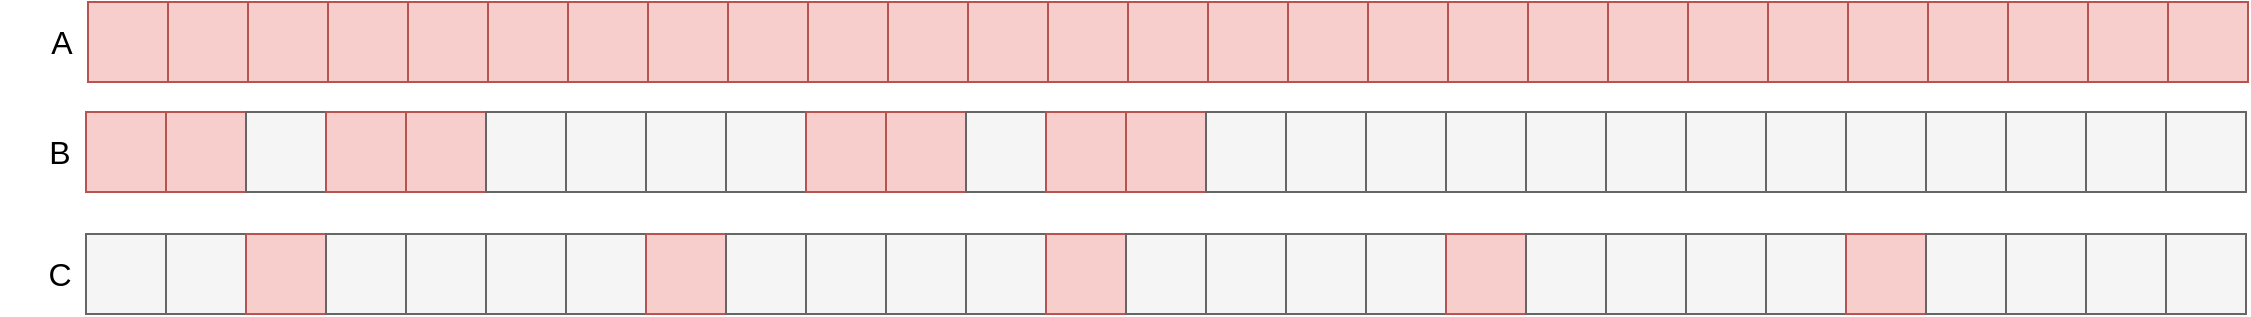 <mxfile version="20.3.7" type="device"><diagram id="hB45ELTEsidGIPMGBpWh" name="Page-1"><mxGraphModel dx="2066" dy="1129" grid="1" gridSize="10" guides="1" tooltips="1" connect="1" arrows="1" fold="1" page="1" pageScale="1" pageWidth="1169" pageHeight="827" math="0" shadow="0"><root><mxCell id="0"/><mxCell id="1" parent="0"/><mxCell id="6-0hSGk9Hx_-3tuUZx68-44" value="" style="whiteSpace=wrap;html=1;aspect=fixed;fontSize=16;fillColor=#f8cecc;strokeColor=#b85450;" vertex="1" parent="1"><mxGeometry x="44" y="75" width="40" height="40" as="geometry"/></mxCell><mxCell id="6-0hSGk9Hx_-3tuUZx68-45" value="" style="whiteSpace=wrap;html=1;aspect=fixed;fontSize=16;fillColor=#f8cecc;strokeColor=#b85450;" vertex="1" parent="1"><mxGeometry x="84" y="75" width="40" height="40" as="geometry"/></mxCell><mxCell id="6-0hSGk9Hx_-3tuUZx68-46" value="" style="whiteSpace=wrap;html=1;aspect=fixed;fontSize=16;fillColor=#f8cecc;strokeColor=#b85450;" vertex="1" parent="1"><mxGeometry x="124" y="75" width="40" height="40" as="geometry"/></mxCell><mxCell id="6-0hSGk9Hx_-3tuUZx68-47" value="" style="whiteSpace=wrap;html=1;aspect=fixed;fontSize=16;fillColor=#f8cecc;strokeColor=#b85450;" vertex="1" parent="1"><mxGeometry x="164" y="75" width="40" height="40" as="geometry"/></mxCell><mxCell id="6-0hSGk9Hx_-3tuUZx68-48" value="" style="whiteSpace=wrap;html=1;aspect=fixed;fontSize=16;fillColor=#f8cecc;strokeColor=#b85450;" vertex="1" parent="1"><mxGeometry x="204" y="75" width="40" height="40" as="geometry"/></mxCell><mxCell id="6-0hSGk9Hx_-3tuUZx68-49" value="" style="whiteSpace=wrap;html=1;aspect=fixed;fontSize=16;fillColor=#f8cecc;strokeColor=#b85450;" vertex="1" parent="1"><mxGeometry x="244" y="75" width="40" height="40" as="geometry"/></mxCell><mxCell id="6-0hSGk9Hx_-3tuUZx68-56" value="A" style="text;html=1;strokeColor=none;fillColor=none;align=center;verticalAlign=middle;whiteSpace=wrap;rounded=0;fontSize=16;" vertex="1" parent="1"><mxGeometry x="1" y="80" width="60" height="30" as="geometry"/></mxCell><mxCell id="6-0hSGk9Hx_-3tuUZx68-65" value="" style="whiteSpace=wrap;html=1;aspect=fixed;fontSize=16;fillColor=#f8cecc;strokeColor=#b85450;" vertex="1" parent="1"><mxGeometry x="284" y="75" width="40" height="40" as="geometry"/></mxCell><mxCell id="6-0hSGk9Hx_-3tuUZx68-66" value="" style="whiteSpace=wrap;html=1;aspect=fixed;fontSize=16;fillColor=#f8cecc;strokeColor=#b85450;" vertex="1" parent="1"><mxGeometry x="324" y="75" width="40" height="40" as="geometry"/></mxCell><mxCell id="6-0hSGk9Hx_-3tuUZx68-67" value="" style="whiteSpace=wrap;html=1;aspect=fixed;fontSize=16;fillColor=#f8cecc;strokeColor=#b85450;" vertex="1" parent="1"><mxGeometry x="364" y="75" width="40" height="40" as="geometry"/></mxCell><mxCell id="6-0hSGk9Hx_-3tuUZx68-68" value="" style="whiteSpace=wrap;html=1;aspect=fixed;fontSize=16;fillColor=#f8cecc;strokeColor=#b85450;" vertex="1" parent="1"><mxGeometry x="404" y="75" width="40" height="40" as="geometry"/></mxCell><mxCell id="6-0hSGk9Hx_-3tuUZx68-69" value="" style="whiteSpace=wrap;html=1;aspect=fixed;fontSize=16;fillColor=#f8cecc;strokeColor=#b85450;" vertex="1" parent="1"><mxGeometry x="444" y="75" width="40" height="40" as="geometry"/></mxCell><mxCell id="6-0hSGk9Hx_-3tuUZx68-70" value="" style="whiteSpace=wrap;html=1;aspect=fixed;fontSize=16;fillColor=#f8cecc;strokeColor=#b85450;" vertex="1" parent="1"><mxGeometry x="484" y="75" width="40" height="40" as="geometry"/></mxCell><mxCell id="6-0hSGk9Hx_-3tuUZx68-71" value="" style="whiteSpace=wrap;html=1;aspect=fixed;fontSize=16;fillColor=#f8cecc;strokeColor=#b85450;" vertex="1" parent="1"><mxGeometry x="524" y="75" width="40" height="40" as="geometry"/></mxCell><mxCell id="6-0hSGk9Hx_-3tuUZx68-72" value="" style="whiteSpace=wrap;html=1;aspect=fixed;fontSize=16;fillColor=#f8cecc;strokeColor=#b85450;" vertex="1" parent="1"><mxGeometry x="564" y="75" width="40" height="40" as="geometry"/></mxCell><mxCell id="6-0hSGk9Hx_-3tuUZx68-73" value="" style="whiteSpace=wrap;html=1;aspect=fixed;fontSize=16;fillColor=#f8cecc;strokeColor=#b85450;" vertex="1" parent="1"><mxGeometry x="604" y="75" width="40" height="40" as="geometry"/></mxCell><mxCell id="6-0hSGk9Hx_-3tuUZx68-74" value="" style="whiteSpace=wrap;html=1;aspect=fixed;fontSize=16;fillColor=#f8cecc;strokeColor=#b85450;" vertex="1" parent="1"><mxGeometry x="644" y="75" width="40" height="40" as="geometry"/></mxCell><mxCell id="6-0hSGk9Hx_-3tuUZx68-75" value="" style="whiteSpace=wrap;html=1;aspect=fixed;fontSize=16;fillColor=#f8cecc;strokeColor=#b85450;" vertex="1" parent="1"><mxGeometry x="684" y="75" width="40" height="40" as="geometry"/></mxCell><mxCell id="6-0hSGk9Hx_-3tuUZx68-76" value="" style="whiteSpace=wrap;html=1;aspect=fixed;fontSize=16;fillColor=#f8cecc;strokeColor=#b85450;" vertex="1" parent="1"><mxGeometry x="724" y="75" width="40" height="40" as="geometry"/></mxCell><mxCell id="6-0hSGk9Hx_-3tuUZx68-77" value="" style="whiteSpace=wrap;html=1;aspect=fixed;fontSize=16;fillColor=#f8cecc;strokeColor=#b85450;" vertex="1" parent="1"><mxGeometry x="764" y="75" width="40" height="40" as="geometry"/></mxCell><mxCell id="6-0hSGk9Hx_-3tuUZx68-78" value="" style="whiteSpace=wrap;html=1;aspect=fixed;fontSize=16;fillColor=#f8cecc;strokeColor=#b85450;" vertex="1" parent="1"><mxGeometry x="804" y="75" width="40" height="40" as="geometry"/></mxCell><mxCell id="6-0hSGk9Hx_-3tuUZx68-79" value="" style="whiteSpace=wrap;html=1;aspect=fixed;fontSize=16;fillColor=#f8cecc;strokeColor=#b85450;" vertex="1" parent="1"><mxGeometry x="844" y="75" width="40" height="40" as="geometry"/></mxCell><mxCell id="6-0hSGk9Hx_-3tuUZx68-80" value="" style="whiteSpace=wrap;html=1;aspect=fixed;fontSize=16;fillColor=#f8cecc;strokeColor=#b85450;" vertex="1" parent="1"><mxGeometry x="884" y="75" width="40" height="40" as="geometry"/></mxCell><mxCell id="6-0hSGk9Hx_-3tuUZx68-81" value="" style="whiteSpace=wrap;html=1;aspect=fixed;fontSize=16;fillColor=#f8cecc;strokeColor=#b85450;" vertex="1" parent="1"><mxGeometry x="924" y="75" width="40" height="40" as="geometry"/></mxCell><mxCell id="6-0hSGk9Hx_-3tuUZx68-82" value="" style="whiteSpace=wrap;html=1;aspect=fixed;fontSize=16;fillColor=#f8cecc;strokeColor=#b85450;" vertex="1" parent="1"><mxGeometry x="964" y="75" width="40" height="40" as="geometry"/></mxCell><mxCell id="6-0hSGk9Hx_-3tuUZx68-83" value="" style="whiteSpace=wrap;html=1;aspect=fixed;fontSize=16;fillColor=#f8cecc;strokeColor=#b85450;" vertex="1" parent="1"><mxGeometry x="1004" y="75" width="40" height="40" as="geometry"/></mxCell><mxCell id="6-0hSGk9Hx_-3tuUZx68-84" value="" style="whiteSpace=wrap;html=1;aspect=fixed;fontSize=16;fillColor=#f8cecc;strokeColor=#b85450;" vertex="1" parent="1"><mxGeometry x="1044" y="75" width="40" height="40" as="geometry"/></mxCell><mxCell id="6-0hSGk9Hx_-3tuUZx68-85" value="" style="whiteSpace=wrap;html=1;aspect=fixed;fontSize=16;fillColor=#f8cecc;strokeColor=#b85450;" vertex="1" parent="1"><mxGeometry x="1084" y="75" width="40" height="40" as="geometry"/></mxCell><mxCell id="6-0hSGk9Hx_-3tuUZx68-86" value="" style="whiteSpace=wrap;html=1;aspect=fixed;fontSize=16;fillColor=#f8cecc;strokeColor=#b85450;" vertex="1" parent="1"><mxGeometry x="43" y="130" width="40" height="40" as="geometry"/></mxCell><mxCell id="6-0hSGk9Hx_-3tuUZx68-87" value="" style="whiteSpace=wrap;html=1;aspect=fixed;fontSize=16;fillColor=#f8cecc;strokeColor=#b85450;" vertex="1" parent="1"><mxGeometry x="83" y="130" width="40" height="40" as="geometry"/></mxCell><mxCell id="6-0hSGk9Hx_-3tuUZx68-88" value="" style="whiteSpace=wrap;html=1;aspect=fixed;fontSize=16;fillColor=#f5f5f5;strokeColor=#666666;fontColor=#333333;" vertex="1" parent="1"><mxGeometry x="123" y="130" width="40" height="40" as="geometry"/></mxCell><mxCell id="6-0hSGk9Hx_-3tuUZx68-89" value="" style="whiteSpace=wrap;html=1;aspect=fixed;fontSize=16;fillColor=#f8cecc;strokeColor=#b85450;" vertex="1" parent="1"><mxGeometry x="163" y="130" width="40" height="40" as="geometry"/></mxCell><mxCell id="6-0hSGk9Hx_-3tuUZx68-90" value="" style="whiteSpace=wrap;html=1;aspect=fixed;fontSize=16;fillColor=#f8cecc;strokeColor=#b85450;" vertex="1" parent="1"><mxGeometry x="203" y="130" width="40" height="40" as="geometry"/></mxCell><mxCell id="6-0hSGk9Hx_-3tuUZx68-91" value="" style="whiteSpace=wrap;html=1;aspect=fixed;fontSize=16;fillColor=#f5f5f5;fontColor=#333333;strokeColor=#666666;" vertex="1" parent="1"><mxGeometry x="243" y="130" width="40" height="40" as="geometry"/></mxCell><mxCell id="6-0hSGk9Hx_-3tuUZx68-92" value="B" style="text;html=1;strokeColor=none;fillColor=none;align=center;verticalAlign=middle;whiteSpace=wrap;rounded=0;fontSize=16;" vertex="1" parent="1"><mxGeometry y="135" width="60" height="30" as="geometry"/></mxCell><mxCell id="6-0hSGk9Hx_-3tuUZx68-93" value="" style="whiteSpace=wrap;html=1;aspect=fixed;fontSize=16;fillColor=#f5f5f5;strokeColor=#666666;fontColor=#333333;" vertex="1" parent="1"><mxGeometry x="283" y="130" width="40" height="40" as="geometry"/></mxCell><mxCell id="6-0hSGk9Hx_-3tuUZx68-94" value="" style="whiteSpace=wrap;html=1;aspect=fixed;fontSize=16;fillColor=#f5f5f5;strokeColor=#666666;fontColor=#333333;" vertex="1" parent="1"><mxGeometry x="323" y="130" width="40" height="40" as="geometry"/></mxCell><mxCell id="6-0hSGk9Hx_-3tuUZx68-95" value="" style="whiteSpace=wrap;html=1;aspect=fixed;fontSize=16;fillColor=#f5f5f5;fontColor=#333333;strokeColor=#666666;" vertex="1" parent="1"><mxGeometry x="363" y="130" width="40" height="40" as="geometry"/></mxCell><mxCell id="6-0hSGk9Hx_-3tuUZx68-96" value="" style="whiteSpace=wrap;html=1;aspect=fixed;fontSize=16;fillColor=#f8cecc;strokeColor=#b85450;" vertex="1" parent="1"><mxGeometry x="403" y="130" width="40" height="40" as="geometry"/></mxCell><mxCell id="6-0hSGk9Hx_-3tuUZx68-97" value="" style="whiteSpace=wrap;html=1;aspect=fixed;fontSize=16;fillColor=#f8cecc;strokeColor=#b85450;" vertex="1" parent="1"><mxGeometry x="443" y="130" width="40" height="40" as="geometry"/></mxCell><mxCell id="6-0hSGk9Hx_-3tuUZx68-98" value="" style="whiteSpace=wrap;html=1;aspect=fixed;fontSize=16;fillColor=#f5f5f5;strokeColor=#666666;fontColor=#333333;" vertex="1" parent="1"><mxGeometry x="483" y="130" width="40" height="40" as="geometry"/></mxCell><mxCell id="6-0hSGk9Hx_-3tuUZx68-99" value="" style="whiteSpace=wrap;html=1;aspect=fixed;fontSize=16;fillColor=#f8cecc;strokeColor=#b85450;" vertex="1" parent="1"><mxGeometry x="523" y="130" width="40" height="40" as="geometry"/></mxCell><mxCell id="6-0hSGk9Hx_-3tuUZx68-100" value="" style="whiteSpace=wrap;html=1;aspect=fixed;fontSize=16;fillColor=#f8cecc;strokeColor=#b85450;" vertex="1" parent="1"><mxGeometry x="563" y="130" width="40" height="40" as="geometry"/></mxCell><mxCell id="6-0hSGk9Hx_-3tuUZx68-101" value="" style="whiteSpace=wrap;html=1;aspect=fixed;fontSize=16;fillColor=#f5f5f5;strokeColor=#666666;fontColor=#333333;" vertex="1" parent="1"><mxGeometry x="603" y="130" width="40" height="40" as="geometry"/></mxCell><mxCell id="6-0hSGk9Hx_-3tuUZx68-102" value="" style="whiteSpace=wrap;html=1;aspect=fixed;fontSize=16;fillColor=#f5f5f5;strokeColor=#666666;fontColor=#333333;" vertex="1" parent="1"><mxGeometry x="643" y="130" width="40" height="40" as="geometry"/></mxCell><mxCell id="6-0hSGk9Hx_-3tuUZx68-103" value="" style="whiteSpace=wrap;html=1;aspect=fixed;fontSize=16;fillColor=#f5f5f5;strokeColor=#666666;fontColor=#333333;" vertex="1" parent="1"><mxGeometry x="683" y="130" width="40" height="40" as="geometry"/></mxCell><mxCell id="6-0hSGk9Hx_-3tuUZx68-104" value="" style="whiteSpace=wrap;html=1;aspect=fixed;fontSize=16;fillColor=#f5f5f5;strokeColor=#666666;fontColor=#333333;" vertex="1" parent="1"><mxGeometry x="723" y="130" width="40" height="40" as="geometry"/></mxCell><mxCell id="6-0hSGk9Hx_-3tuUZx68-105" value="" style="whiteSpace=wrap;html=1;aspect=fixed;fontSize=16;fillColor=#f5f5f5;strokeColor=#666666;fontColor=#333333;" vertex="1" parent="1"><mxGeometry x="763" y="130" width="40" height="40" as="geometry"/></mxCell><mxCell id="6-0hSGk9Hx_-3tuUZx68-106" value="" style="whiteSpace=wrap;html=1;aspect=fixed;fontSize=16;fillColor=#f5f5f5;strokeColor=#666666;fontColor=#333333;" vertex="1" parent="1"><mxGeometry x="803" y="130" width="40" height="40" as="geometry"/></mxCell><mxCell id="6-0hSGk9Hx_-3tuUZx68-107" value="" style="whiteSpace=wrap;html=1;aspect=fixed;fontSize=16;fillColor=#f5f5f5;strokeColor=#666666;fontColor=#333333;" vertex="1" parent="1"><mxGeometry x="843" y="130" width="40" height="40" as="geometry"/></mxCell><mxCell id="6-0hSGk9Hx_-3tuUZx68-108" value="" style="whiteSpace=wrap;html=1;aspect=fixed;fontSize=16;fillColor=#f5f5f5;strokeColor=#666666;fontColor=#333333;" vertex="1" parent="1"><mxGeometry x="883" y="130" width="40" height="40" as="geometry"/></mxCell><mxCell id="6-0hSGk9Hx_-3tuUZx68-109" value="" style="whiteSpace=wrap;html=1;aspect=fixed;fontSize=16;fillColor=#f5f5f5;strokeColor=#666666;fontColor=#333333;" vertex="1" parent="1"><mxGeometry x="923" y="130" width="40" height="40" as="geometry"/></mxCell><mxCell id="6-0hSGk9Hx_-3tuUZx68-110" value="" style="whiteSpace=wrap;html=1;aspect=fixed;fontSize=16;fillColor=#f5f5f5;strokeColor=#666666;fontColor=#333333;" vertex="1" parent="1"><mxGeometry x="963" y="130" width="40" height="40" as="geometry"/></mxCell><mxCell id="6-0hSGk9Hx_-3tuUZx68-111" value="" style="whiteSpace=wrap;html=1;aspect=fixed;fontSize=16;fillColor=#f5f5f5;strokeColor=#666666;fontColor=#333333;" vertex="1" parent="1"><mxGeometry x="1003" y="130" width="40" height="40" as="geometry"/></mxCell><mxCell id="6-0hSGk9Hx_-3tuUZx68-112" value="" style="whiteSpace=wrap;html=1;aspect=fixed;fontSize=16;fillColor=#f5f5f5;strokeColor=#666666;fontColor=#333333;" vertex="1" parent="1"><mxGeometry x="1043" y="130" width="40" height="40" as="geometry"/></mxCell><mxCell id="6-0hSGk9Hx_-3tuUZx68-113" value="" style="whiteSpace=wrap;html=1;aspect=fixed;fontSize=16;fillColor=#f5f5f5;strokeColor=#666666;fontColor=#333333;" vertex="1" parent="1"><mxGeometry x="1083" y="130" width="40" height="40" as="geometry"/></mxCell><mxCell id="6-0hSGk9Hx_-3tuUZx68-114" value="" style="whiteSpace=wrap;html=1;aspect=fixed;fontSize=16;fillColor=#f5f5f5;strokeColor=#666666;fontColor=#333333;" vertex="1" parent="1"><mxGeometry x="43" y="191" width="40" height="40" as="geometry"/></mxCell><mxCell id="6-0hSGk9Hx_-3tuUZx68-115" value="" style="whiteSpace=wrap;html=1;aspect=fixed;fontSize=16;fillColor=#f5f5f5;strokeColor=#666666;fontColor=#333333;" vertex="1" parent="1"><mxGeometry x="83" y="191" width="40" height="40" as="geometry"/></mxCell><mxCell id="6-0hSGk9Hx_-3tuUZx68-116" value="" style="whiteSpace=wrap;html=1;aspect=fixed;fontSize=16;fillColor=#f8cecc;strokeColor=#b85450;" vertex="1" parent="1"><mxGeometry x="123" y="191" width="40" height="40" as="geometry"/></mxCell><mxCell id="6-0hSGk9Hx_-3tuUZx68-117" value="" style="whiteSpace=wrap;html=1;aspect=fixed;fontSize=16;fillColor=#f5f5f5;strokeColor=#666666;fontColor=#333333;" vertex="1" parent="1"><mxGeometry x="163" y="191" width="40" height="40" as="geometry"/></mxCell><mxCell id="6-0hSGk9Hx_-3tuUZx68-118" value="" style="whiteSpace=wrap;html=1;aspect=fixed;fontSize=16;fillColor=#f5f5f5;strokeColor=#666666;fontColor=#333333;" vertex="1" parent="1"><mxGeometry x="203" y="191" width="40" height="40" as="geometry"/></mxCell><mxCell id="6-0hSGk9Hx_-3tuUZx68-119" value="" style="whiteSpace=wrap;html=1;aspect=fixed;fontSize=16;fillColor=#f5f5f5;strokeColor=#666666;fontColor=#333333;" vertex="1" parent="1"><mxGeometry x="243" y="191" width="40" height="40" as="geometry"/></mxCell><mxCell id="6-0hSGk9Hx_-3tuUZx68-120" value="C" style="text;html=1;strokeColor=none;fillColor=none;align=center;verticalAlign=middle;whiteSpace=wrap;rounded=0;fontSize=16;" vertex="1" parent="1"><mxGeometry y="196" width="60" height="30" as="geometry"/></mxCell><mxCell id="6-0hSGk9Hx_-3tuUZx68-121" value="" style="whiteSpace=wrap;html=1;aspect=fixed;fontSize=16;fillColor=#f5f5f5;strokeColor=#666666;fontColor=#333333;" vertex="1" parent="1"><mxGeometry x="283" y="191" width="40" height="40" as="geometry"/></mxCell><mxCell id="6-0hSGk9Hx_-3tuUZx68-122" value="" style="whiteSpace=wrap;html=1;aspect=fixed;fontSize=16;fillColor=#f8cecc;strokeColor=#b85450;" vertex="1" parent="1"><mxGeometry x="323" y="191" width="40" height="40" as="geometry"/></mxCell><mxCell id="6-0hSGk9Hx_-3tuUZx68-123" value="" style="whiteSpace=wrap;html=1;aspect=fixed;fontSize=16;fillColor=#f5f5f5;strokeColor=#666666;fontColor=#333333;" vertex="1" parent="1"><mxGeometry x="363" y="191" width="40" height="40" as="geometry"/></mxCell><mxCell id="6-0hSGk9Hx_-3tuUZx68-124" value="" style="whiteSpace=wrap;html=1;aspect=fixed;fontSize=16;fillColor=#f5f5f5;strokeColor=#666666;fontColor=#333333;" vertex="1" parent="1"><mxGeometry x="403" y="191" width="40" height="40" as="geometry"/></mxCell><mxCell id="6-0hSGk9Hx_-3tuUZx68-125" value="" style="whiteSpace=wrap;html=1;aspect=fixed;fontSize=16;fillColor=#f5f5f5;strokeColor=#666666;fontColor=#333333;" vertex="1" parent="1"><mxGeometry x="443" y="191" width="40" height="40" as="geometry"/></mxCell><mxCell id="6-0hSGk9Hx_-3tuUZx68-126" value="" style="whiteSpace=wrap;html=1;aspect=fixed;fontSize=16;fillColor=#f5f5f5;strokeColor=#666666;fontColor=#333333;" vertex="1" parent="1"><mxGeometry x="483" y="191" width="40" height="40" as="geometry"/></mxCell><mxCell id="6-0hSGk9Hx_-3tuUZx68-127" value="" style="whiteSpace=wrap;html=1;aspect=fixed;fontSize=16;fillColor=#f8cecc;strokeColor=#b85450;" vertex="1" parent="1"><mxGeometry x="523" y="191" width="40" height="40" as="geometry"/></mxCell><mxCell id="6-0hSGk9Hx_-3tuUZx68-128" value="" style="whiteSpace=wrap;html=1;aspect=fixed;fontSize=16;fillColor=#f5f5f5;strokeColor=#666666;fontColor=#333333;" vertex="1" parent="1"><mxGeometry x="563" y="191" width="40" height="40" as="geometry"/></mxCell><mxCell id="6-0hSGk9Hx_-3tuUZx68-129" value="" style="whiteSpace=wrap;html=1;aspect=fixed;fontSize=16;fillColor=#f5f5f5;strokeColor=#666666;fontColor=#333333;" vertex="1" parent="1"><mxGeometry x="603" y="191" width="40" height="40" as="geometry"/></mxCell><mxCell id="6-0hSGk9Hx_-3tuUZx68-130" value="" style="whiteSpace=wrap;html=1;aspect=fixed;fontSize=16;fillColor=#f5f5f5;strokeColor=#666666;fontColor=#333333;" vertex="1" parent="1"><mxGeometry x="643" y="191" width="40" height="40" as="geometry"/></mxCell><mxCell id="6-0hSGk9Hx_-3tuUZx68-131" value="" style="whiteSpace=wrap;html=1;aspect=fixed;fontSize=16;fillColor=#f5f5f5;strokeColor=#666666;fontColor=#333333;" vertex="1" parent="1"><mxGeometry x="683" y="191" width="40" height="40" as="geometry"/></mxCell><mxCell id="6-0hSGk9Hx_-3tuUZx68-132" value="" style="whiteSpace=wrap;html=1;aspect=fixed;fontSize=16;fillColor=#f8cecc;strokeColor=#b85450;" vertex="1" parent="1"><mxGeometry x="723" y="191" width="40" height="40" as="geometry"/></mxCell><mxCell id="6-0hSGk9Hx_-3tuUZx68-133" value="" style="whiteSpace=wrap;html=1;aspect=fixed;fontSize=16;fillColor=#f5f5f5;strokeColor=#666666;fontColor=#333333;" vertex="1" parent="1"><mxGeometry x="763" y="191" width="40" height="40" as="geometry"/></mxCell><mxCell id="6-0hSGk9Hx_-3tuUZx68-134" value="" style="whiteSpace=wrap;html=1;aspect=fixed;fontSize=16;fillColor=#f5f5f5;strokeColor=#666666;fontColor=#333333;" vertex="1" parent="1"><mxGeometry x="803" y="191" width="40" height="40" as="geometry"/></mxCell><mxCell id="6-0hSGk9Hx_-3tuUZx68-135" value="" style="whiteSpace=wrap;html=1;aspect=fixed;fontSize=16;fillColor=#f5f5f5;strokeColor=#666666;fontColor=#333333;" vertex="1" parent="1"><mxGeometry x="843" y="191" width="40" height="40" as="geometry"/></mxCell><mxCell id="6-0hSGk9Hx_-3tuUZx68-136" value="" style="whiteSpace=wrap;html=1;aspect=fixed;fontSize=16;fillColor=#f5f5f5;strokeColor=#666666;fontColor=#333333;" vertex="1" parent="1"><mxGeometry x="883" y="191" width="40" height="40" as="geometry"/></mxCell><mxCell id="6-0hSGk9Hx_-3tuUZx68-137" value="" style="whiteSpace=wrap;html=1;aspect=fixed;fontSize=16;fillColor=#f8cecc;strokeColor=#b85450;" vertex="1" parent="1"><mxGeometry x="923" y="191" width="40" height="40" as="geometry"/></mxCell><mxCell id="6-0hSGk9Hx_-3tuUZx68-138" value="" style="whiteSpace=wrap;html=1;aspect=fixed;fontSize=16;fillColor=#f5f5f5;strokeColor=#666666;fontColor=#333333;" vertex="1" parent="1"><mxGeometry x="963" y="191" width="40" height="40" as="geometry"/></mxCell><mxCell id="6-0hSGk9Hx_-3tuUZx68-139" value="" style="whiteSpace=wrap;html=1;aspect=fixed;fontSize=16;fillColor=#f5f5f5;strokeColor=#666666;fontColor=#333333;" vertex="1" parent="1"><mxGeometry x="1003" y="191" width="40" height="40" as="geometry"/></mxCell><mxCell id="6-0hSGk9Hx_-3tuUZx68-140" value="" style="whiteSpace=wrap;html=1;aspect=fixed;fontSize=16;fillColor=#f5f5f5;strokeColor=#666666;fontColor=#333333;" vertex="1" parent="1"><mxGeometry x="1043" y="191" width="40" height="40" as="geometry"/></mxCell><mxCell id="6-0hSGk9Hx_-3tuUZx68-141" value="" style="whiteSpace=wrap;html=1;aspect=fixed;fontSize=16;fillColor=#f5f5f5;strokeColor=#666666;fontColor=#333333;" vertex="1" parent="1"><mxGeometry x="1083" y="191" width="40" height="40" as="geometry"/></mxCell></root></mxGraphModel></diagram></mxfile>